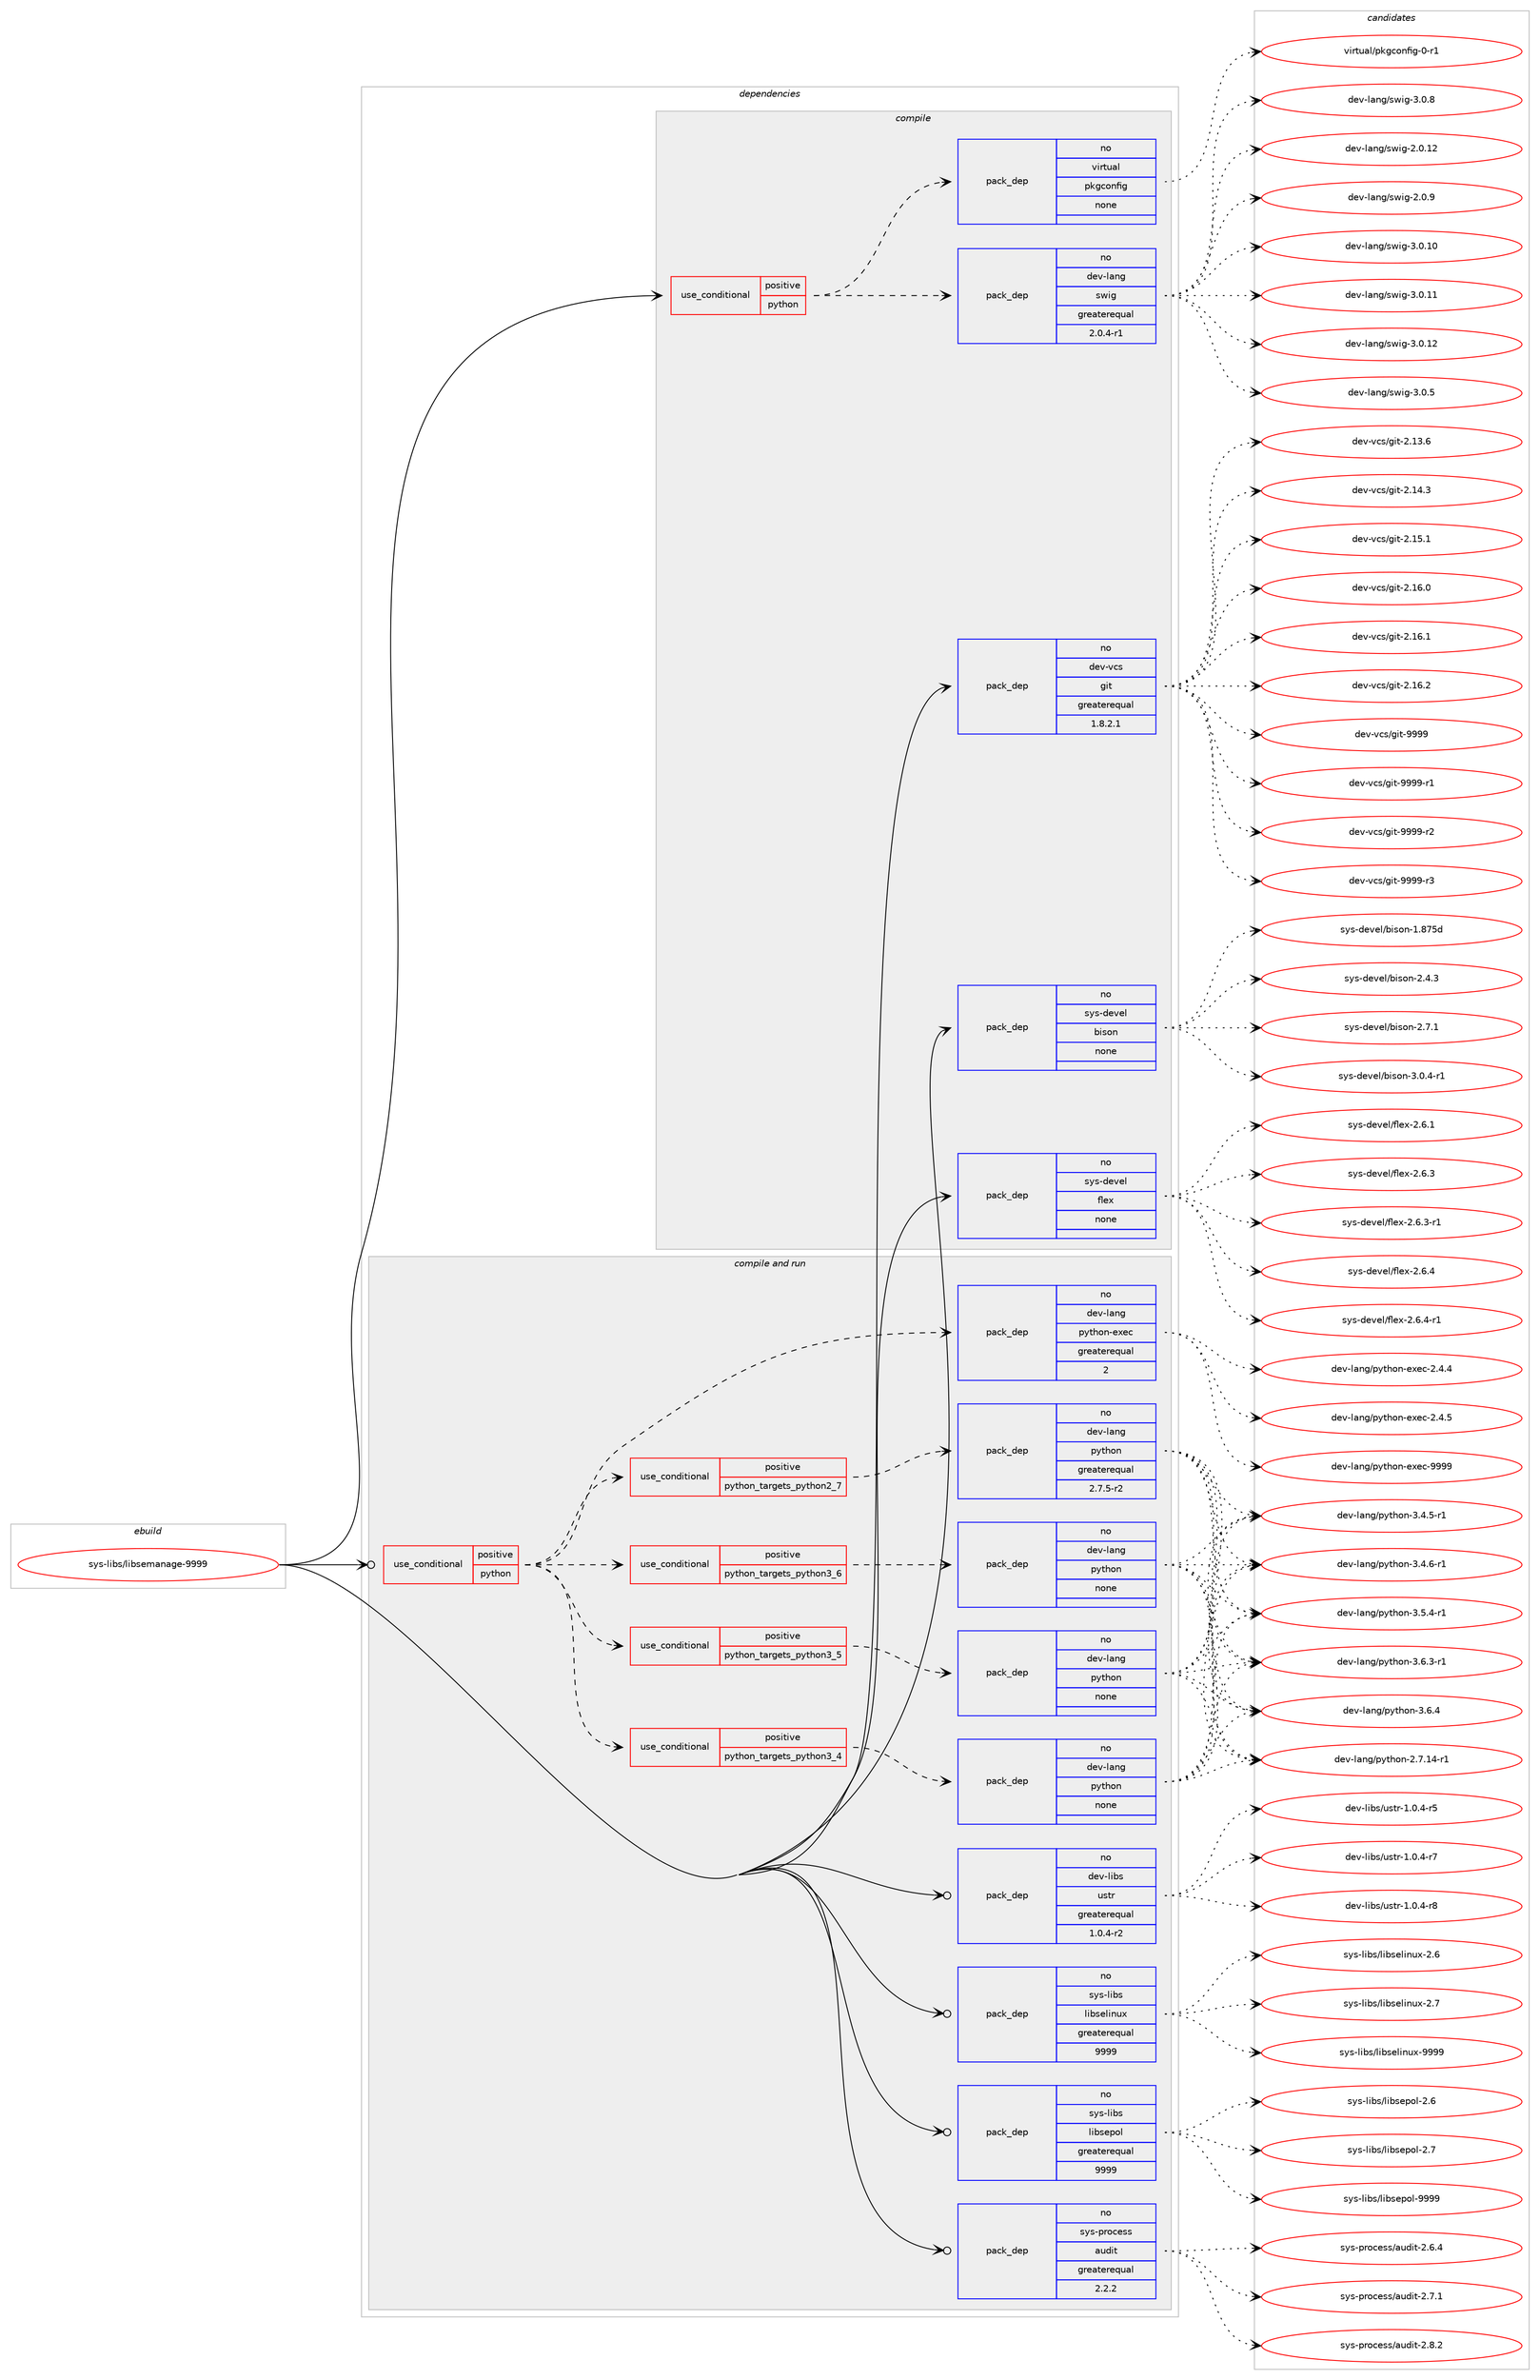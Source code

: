 digraph prolog {

# *************
# Graph options
# *************

newrank=true;
concentrate=true;
compound=true;
graph [rankdir=LR,fontname=Helvetica,fontsize=10,ranksep=1.5];#, ranksep=2.5, nodesep=0.2];
edge  [arrowhead=vee];
node  [fontname=Helvetica,fontsize=10];

# **********
# The ebuild
# **********

subgraph cluster_leftcol {
color=gray;
rank=same;
label=<<i>ebuild</i>>;
id [label="sys-libs/libsemanage-9999", color=red, width=4, href="../sys-libs/libsemanage-9999.svg"];
}

# ****************
# The dependencies
# ****************

subgraph cluster_midcol {
color=gray;
label=<<i>dependencies</i>>;
subgraph cluster_compile {
fillcolor="#eeeeee";
style=filled;
label=<<i>compile</i>>;
subgraph cond970 {
dependency8183 [label=<<TABLE BORDER="0" CELLBORDER="1" CELLSPACING="0" CELLPADDING="4"><TR><TD ROWSPAN="3" CELLPADDING="10">use_conditional</TD></TR><TR><TD>positive</TD></TR><TR><TD>python</TD></TR></TABLE>>, shape=none, color=red];
subgraph pack7149 {
dependency8184 [label=<<TABLE BORDER="0" CELLBORDER="1" CELLSPACING="0" CELLPADDING="4" WIDTH="220"><TR><TD ROWSPAN="6" CELLPADDING="30">pack_dep</TD></TR><TR><TD WIDTH="110">no</TD></TR><TR><TD>dev-lang</TD></TR><TR><TD>swig</TD></TR><TR><TD>greaterequal</TD></TR><TR><TD>2.0.4-r1</TD></TR></TABLE>>, shape=none, color=blue];
}
dependency8183:e -> dependency8184:w [weight=20,style="dashed",arrowhead="vee"];
subgraph pack7150 {
dependency8185 [label=<<TABLE BORDER="0" CELLBORDER="1" CELLSPACING="0" CELLPADDING="4" WIDTH="220"><TR><TD ROWSPAN="6" CELLPADDING="30">pack_dep</TD></TR><TR><TD WIDTH="110">no</TD></TR><TR><TD>virtual</TD></TR><TR><TD>pkgconfig</TD></TR><TR><TD>none</TD></TR><TR><TD></TD></TR></TABLE>>, shape=none, color=blue];
}
dependency8183:e -> dependency8185:w [weight=20,style="dashed",arrowhead="vee"];
}
id:e -> dependency8183:w [weight=20,style="solid",arrowhead="vee"];
subgraph pack7151 {
dependency8186 [label=<<TABLE BORDER="0" CELLBORDER="1" CELLSPACING="0" CELLPADDING="4" WIDTH="220"><TR><TD ROWSPAN="6" CELLPADDING="30">pack_dep</TD></TR><TR><TD WIDTH="110">no</TD></TR><TR><TD>dev-vcs</TD></TR><TR><TD>git</TD></TR><TR><TD>greaterequal</TD></TR><TR><TD>1.8.2.1</TD></TR></TABLE>>, shape=none, color=blue];
}
id:e -> dependency8186:w [weight=20,style="solid",arrowhead="vee"];
subgraph pack7152 {
dependency8187 [label=<<TABLE BORDER="0" CELLBORDER="1" CELLSPACING="0" CELLPADDING="4" WIDTH="220"><TR><TD ROWSPAN="6" CELLPADDING="30">pack_dep</TD></TR><TR><TD WIDTH="110">no</TD></TR><TR><TD>sys-devel</TD></TR><TR><TD>bison</TD></TR><TR><TD>none</TD></TR><TR><TD></TD></TR></TABLE>>, shape=none, color=blue];
}
id:e -> dependency8187:w [weight=20,style="solid",arrowhead="vee"];
subgraph pack7153 {
dependency8188 [label=<<TABLE BORDER="0" CELLBORDER="1" CELLSPACING="0" CELLPADDING="4" WIDTH="220"><TR><TD ROWSPAN="6" CELLPADDING="30">pack_dep</TD></TR><TR><TD WIDTH="110">no</TD></TR><TR><TD>sys-devel</TD></TR><TR><TD>flex</TD></TR><TR><TD>none</TD></TR><TR><TD></TD></TR></TABLE>>, shape=none, color=blue];
}
id:e -> dependency8188:w [weight=20,style="solid",arrowhead="vee"];
}
subgraph cluster_compileandrun {
fillcolor="#eeeeee";
style=filled;
label=<<i>compile and run</i>>;
subgraph cond971 {
dependency8189 [label=<<TABLE BORDER="0" CELLBORDER="1" CELLSPACING="0" CELLPADDING="4"><TR><TD ROWSPAN="3" CELLPADDING="10">use_conditional</TD></TR><TR><TD>positive</TD></TR><TR><TD>python</TD></TR></TABLE>>, shape=none, color=red];
subgraph cond972 {
dependency8190 [label=<<TABLE BORDER="0" CELLBORDER="1" CELLSPACING="0" CELLPADDING="4"><TR><TD ROWSPAN="3" CELLPADDING="10">use_conditional</TD></TR><TR><TD>positive</TD></TR><TR><TD>python_targets_python2_7</TD></TR></TABLE>>, shape=none, color=red];
subgraph pack7154 {
dependency8191 [label=<<TABLE BORDER="0" CELLBORDER="1" CELLSPACING="0" CELLPADDING="4" WIDTH="220"><TR><TD ROWSPAN="6" CELLPADDING="30">pack_dep</TD></TR><TR><TD WIDTH="110">no</TD></TR><TR><TD>dev-lang</TD></TR><TR><TD>python</TD></TR><TR><TD>greaterequal</TD></TR><TR><TD>2.7.5-r2</TD></TR></TABLE>>, shape=none, color=blue];
}
dependency8190:e -> dependency8191:w [weight=20,style="dashed",arrowhead="vee"];
}
dependency8189:e -> dependency8190:w [weight=20,style="dashed",arrowhead="vee"];
subgraph cond973 {
dependency8192 [label=<<TABLE BORDER="0" CELLBORDER="1" CELLSPACING="0" CELLPADDING="4"><TR><TD ROWSPAN="3" CELLPADDING="10">use_conditional</TD></TR><TR><TD>positive</TD></TR><TR><TD>python_targets_python3_4</TD></TR></TABLE>>, shape=none, color=red];
subgraph pack7155 {
dependency8193 [label=<<TABLE BORDER="0" CELLBORDER="1" CELLSPACING="0" CELLPADDING="4" WIDTH="220"><TR><TD ROWSPAN="6" CELLPADDING="30">pack_dep</TD></TR><TR><TD WIDTH="110">no</TD></TR><TR><TD>dev-lang</TD></TR><TR><TD>python</TD></TR><TR><TD>none</TD></TR><TR><TD></TD></TR></TABLE>>, shape=none, color=blue];
}
dependency8192:e -> dependency8193:w [weight=20,style="dashed",arrowhead="vee"];
}
dependency8189:e -> dependency8192:w [weight=20,style="dashed",arrowhead="vee"];
subgraph cond974 {
dependency8194 [label=<<TABLE BORDER="0" CELLBORDER="1" CELLSPACING="0" CELLPADDING="4"><TR><TD ROWSPAN="3" CELLPADDING="10">use_conditional</TD></TR><TR><TD>positive</TD></TR><TR><TD>python_targets_python3_5</TD></TR></TABLE>>, shape=none, color=red];
subgraph pack7156 {
dependency8195 [label=<<TABLE BORDER="0" CELLBORDER="1" CELLSPACING="0" CELLPADDING="4" WIDTH="220"><TR><TD ROWSPAN="6" CELLPADDING="30">pack_dep</TD></TR><TR><TD WIDTH="110">no</TD></TR><TR><TD>dev-lang</TD></TR><TR><TD>python</TD></TR><TR><TD>none</TD></TR><TR><TD></TD></TR></TABLE>>, shape=none, color=blue];
}
dependency8194:e -> dependency8195:w [weight=20,style="dashed",arrowhead="vee"];
}
dependency8189:e -> dependency8194:w [weight=20,style="dashed",arrowhead="vee"];
subgraph cond975 {
dependency8196 [label=<<TABLE BORDER="0" CELLBORDER="1" CELLSPACING="0" CELLPADDING="4"><TR><TD ROWSPAN="3" CELLPADDING="10">use_conditional</TD></TR><TR><TD>positive</TD></TR><TR><TD>python_targets_python3_6</TD></TR></TABLE>>, shape=none, color=red];
subgraph pack7157 {
dependency8197 [label=<<TABLE BORDER="0" CELLBORDER="1" CELLSPACING="0" CELLPADDING="4" WIDTH="220"><TR><TD ROWSPAN="6" CELLPADDING="30">pack_dep</TD></TR><TR><TD WIDTH="110">no</TD></TR><TR><TD>dev-lang</TD></TR><TR><TD>python</TD></TR><TR><TD>none</TD></TR><TR><TD></TD></TR></TABLE>>, shape=none, color=blue];
}
dependency8196:e -> dependency8197:w [weight=20,style="dashed",arrowhead="vee"];
}
dependency8189:e -> dependency8196:w [weight=20,style="dashed",arrowhead="vee"];
subgraph pack7158 {
dependency8198 [label=<<TABLE BORDER="0" CELLBORDER="1" CELLSPACING="0" CELLPADDING="4" WIDTH="220"><TR><TD ROWSPAN="6" CELLPADDING="30">pack_dep</TD></TR><TR><TD WIDTH="110">no</TD></TR><TR><TD>dev-lang</TD></TR><TR><TD>python-exec</TD></TR><TR><TD>greaterequal</TD></TR><TR><TD>2</TD></TR></TABLE>>, shape=none, color=blue];
}
dependency8189:e -> dependency8198:w [weight=20,style="dashed",arrowhead="vee"];
}
id:e -> dependency8189:w [weight=20,style="solid",arrowhead="odotvee"];
subgraph pack7159 {
dependency8199 [label=<<TABLE BORDER="0" CELLBORDER="1" CELLSPACING="0" CELLPADDING="4" WIDTH="220"><TR><TD ROWSPAN="6" CELLPADDING="30">pack_dep</TD></TR><TR><TD WIDTH="110">no</TD></TR><TR><TD>dev-libs</TD></TR><TR><TD>ustr</TD></TR><TR><TD>greaterequal</TD></TR><TR><TD>1.0.4-r2</TD></TR></TABLE>>, shape=none, color=blue];
}
id:e -> dependency8199:w [weight=20,style="solid",arrowhead="odotvee"];
subgraph pack7160 {
dependency8200 [label=<<TABLE BORDER="0" CELLBORDER="1" CELLSPACING="0" CELLPADDING="4" WIDTH="220"><TR><TD ROWSPAN="6" CELLPADDING="30">pack_dep</TD></TR><TR><TD WIDTH="110">no</TD></TR><TR><TD>sys-libs</TD></TR><TR><TD>libselinux</TD></TR><TR><TD>greaterequal</TD></TR><TR><TD>9999</TD></TR></TABLE>>, shape=none, color=blue];
}
id:e -> dependency8200:w [weight=20,style="solid",arrowhead="odotvee"];
subgraph pack7161 {
dependency8201 [label=<<TABLE BORDER="0" CELLBORDER="1" CELLSPACING="0" CELLPADDING="4" WIDTH="220"><TR><TD ROWSPAN="6" CELLPADDING="30">pack_dep</TD></TR><TR><TD WIDTH="110">no</TD></TR><TR><TD>sys-libs</TD></TR><TR><TD>libsepol</TD></TR><TR><TD>greaterequal</TD></TR><TR><TD>9999</TD></TR></TABLE>>, shape=none, color=blue];
}
id:e -> dependency8201:w [weight=20,style="solid",arrowhead="odotvee"];
subgraph pack7162 {
dependency8202 [label=<<TABLE BORDER="0" CELLBORDER="1" CELLSPACING="0" CELLPADDING="4" WIDTH="220"><TR><TD ROWSPAN="6" CELLPADDING="30">pack_dep</TD></TR><TR><TD WIDTH="110">no</TD></TR><TR><TD>sys-process</TD></TR><TR><TD>audit</TD></TR><TR><TD>greaterequal</TD></TR><TR><TD>2.2.2</TD></TR></TABLE>>, shape=none, color=blue];
}
id:e -> dependency8202:w [weight=20,style="solid",arrowhead="odotvee"];
}
subgraph cluster_run {
fillcolor="#eeeeee";
style=filled;
label=<<i>run</i>>;
}
}

# **************
# The candidates
# **************

subgraph cluster_choices {
rank=same;
color=gray;
label=<<i>candidates</i>>;

subgraph choice7149 {
color=black;
nodesep=1;
choice10010111845108971101034711511910510345504648464950 [label="dev-lang/swig-2.0.12", color=red, width=4,href="../dev-lang/swig-2.0.12.svg"];
choice100101118451089711010347115119105103455046484657 [label="dev-lang/swig-2.0.9", color=red, width=4,href="../dev-lang/swig-2.0.9.svg"];
choice10010111845108971101034711511910510345514648464948 [label="dev-lang/swig-3.0.10", color=red, width=4,href="../dev-lang/swig-3.0.10.svg"];
choice10010111845108971101034711511910510345514648464949 [label="dev-lang/swig-3.0.11", color=red, width=4,href="../dev-lang/swig-3.0.11.svg"];
choice10010111845108971101034711511910510345514648464950 [label="dev-lang/swig-3.0.12", color=red, width=4,href="../dev-lang/swig-3.0.12.svg"];
choice100101118451089711010347115119105103455146484653 [label="dev-lang/swig-3.0.5", color=red, width=4,href="../dev-lang/swig-3.0.5.svg"];
choice100101118451089711010347115119105103455146484656 [label="dev-lang/swig-3.0.8", color=red, width=4,href="../dev-lang/swig-3.0.8.svg"];
dependency8184:e -> choice10010111845108971101034711511910510345504648464950:w [style=dotted,weight="100"];
dependency8184:e -> choice100101118451089711010347115119105103455046484657:w [style=dotted,weight="100"];
dependency8184:e -> choice10010111845108971101034711511910510345514648464948:w [style=dotted,weight="100"];
dependency8184:e -> choice10010111845108971101034711511910510345514648464949:w [style=dotted,weight="100"];
dependency8184:e -> choice10010111845108971101034711511910510345514648464950:w [style=dotted,weight="100"];
dependency8184:e -> choice100101118451089711010347115119105103455146484653:w [style=dotted,weight="100"];
dependency8184:e -> choice100101118451089711010347115119105103455146484656:w [style=dotted,weight="100"];
}
subgraph choice7150 {
color=black;
nodesep=1;
choice11810511411611797108471121071039911111010210510345484511449 [label="virtual/pkgconfig-0-r1", color=red, width=4,href="../virtual/pkgconfig-0-r1.svg"];
dependency8185:e -> choice11810511411611797108471121071039911111010210510345484511449:w [style=dotted,weight="100"];
}
subgraph choice7151 {
color=black;
nodesep=1;
choice10010111845118991154710310511645504649514654 [label="dev-vcs/git-2.13.6", color=red, width=4,href="../dev-vcs/git-2.13.6.svg"];
choice10010111845118991154710310511645504649524651 [label="dev-vcs/git-2.14.3", color=red, width=4,href="../dev-vcs/git-2.14.3.svg"];
choice10010111845118991154710310511645504649534649 [label="dev-vcs/git-2.15.1", color=red, width=4,href="../dev-vcs/git-2.15.1.svg"];
choice10010111845118991154710310511645504649544648 [label="dev-vcs/git-2.16.0", color=red, width=4,href="../dev-vcs/git-2.16.0.svg"];
choice10010111845118991154710310511645504649544649 [label="dev-vcs/git-2.16.1", color=red, width=4,href="../dev-vcs/git-2.16.1.svg"];
choice10010111845118991154710310511645504649544650 [label="dev-vcs/git-2.16.2", color=red, width=4,href="../dev-vcs/git-2.16.2.svg"];
choice1001011184511899115471031051164557575757 [label="dev-vcs/git-9999", color=red, width=4,href="../dev-vcs/git-9999.svg"];
choice10010111845118991154710310511645575757574511449 [label="dev-vcs/git-9999-r1", color=red, width=4,href="../dev-vcs/git-9999-r1.svg"];
choice10010111845118991154710310511645575757574511450 [label="dev-vcs/git-9999-r2", color=red, width=4,href="../dev-vcs/git-9999-r2.svg"];
choice10010111845118991154710310511645575757574511451 [label="dev-vcs/git-9999-r3", color=red, width=4,href="../dev-vcs/git-9999-r3.svg"];
dependency8186:e -> choice10010111845118991154710310511645504649514654:w [style=dotted,weight="100"];
dependency8186:e -> choice10010111845118991154710310511645504649524651:w [style=dotted,weight="100"];
dependency8186:e -> choice10010111845118991154710310511645504649534649:w [style=dotted,weight="100"];
dependency8186:e -> choice10010111845118991154710310511645504649544648:w [style=dotted,weight="100"];
dependency8186:e -> choice10010111845118991154710310511645504649544649:w [style=dotted,weight="100"];
dependency8186:e -> choice10010111845118991154710310511645504649544650:w [style=dotted,weight="100"];
dependency8186:e -> choice1001011184511899115471031051164557575757:w [style=dotted,weight="100"];
dependency8186:e -> choice10010111845118991154710310511645575757574511449:w [style=dotted,weight="100"];
dependency8186:e -> choice10010111845118991154710310511645575757574511450:w [style=dotted,weight="100"];
dependency8186:e -> choice10010111845118991154710310511645575757574511451:w [style=dotted,weight="100"];
}
subgraph choice7152 {
color=black;
nodesep=1;
choice115121115451001011181011084798105115111110454946565553100 [label="sys-devel/bison-1.875d", color=red, width=4,href="../sys-devel/bison-1.875d.svg"];
choice115121115451001011181011084798105115111110455046524651 [label="sys-devel/bison-2.4.3", color=red, width=4,href="../sys-devel/bison-2.4.3.svg"];
choice115121115451001011181011084798105115111110455046554649 [label="sys-devel/bison-2.7.1", color=red, width=4,href="../sys-devel/bison-2.7.1.svg"];
choice1151211154510010111810110847981051151111104551464846524511449 [label="sys-devel/bison-3.0.4-r1", color=red, width=4,href="../sys-devel/bison-3.0.4-r1.svg"];
dependency8187:e -> choice115121115451001011181011084798105115111110454946565553100:w [style=dotted,weight="100"];
dependency8187:e -> choice115121115451001011181011084798105115111110455046524651:w [style=dotted,weight="100"];
dependency8187:e -> choice115121115451001011181011084798105115111110455046554649:w [style=dotted,weight="100"];
dependency8187:e -> choice1151211154510010111810110847981051151111104551464846524511449:w [style=dotted,weight="100"];
}
subgraph choice7153 {
color=black;
nodesep=1;
choice1151211154510010111810110847102108101120455046544649 [label="sys-devel/flex-2.6.1", color=red, width=4,href="../sys-devel/flex-2.6.1.svg"];
choice1151211154510010111810110847102108101120455046544651 [label="sys-devel/flex-2.6.3", color=red, width=4,href="../sys-devel/flex-2.6.3.svg"];
choice11512111545100101118101108471021081011204550465446514511449 [label="sys-devel/flex-2.6.3-r1", color=red, width=4,href="../sys-devel/flex-2.6.3-r1.svg"];
choice1151211154510010111810110847102108101120455046544652 [label="sys-devel/flex-2.6.4", color=red, width=4,href="../sys-devel/flex-2.6.4.svg"];
choice11512111545100101118101108471021081011204550465446524511449 [label="sys-devel/flex-2.6.4-r1", color=red, width=4,href="../sys-devel/flex-2.6.4-r1.svg"];
dependency8188:e -> choice1151211154510010111810110847102108101120455046544649:w [style=dotted,weight="100"];
dependency8188:e -> choice1151211154510010111810110847102108101120455046544651:w [style=dotted,weight="100"];
dependency8188:e -> choice11512111545100101118101108471021081011204550465446514511449:w [style=dotted,weight="100"];
dependency8188:e -> choice1151211154510010111810110847102108101120455046544652:w [style=dotted,weight="100"];
dependency8188:e -> choice11512111545100101118101108471021081011204550465446524511449:w [style=dotted,weight="100"];
}
subgraph choice7154 {
color=black;
nodesep=1;
choice100101118451089711010347112121116104111110455046554649524511449 [label="dev-lang/python-2.7.14-r1", color=red, width=4,href="../dev-lang/python-2.7.14-r1.svg"];
choice1001011184510897110103471121211161041111104551465246534511449 [label="dev-lang/python-3.4.5-r1", color=red, width=4,href="../dev-lang/python-3.4.5-r1.svg"];
choice1001011184510897110103471121211161041111104551465246544511449 [label="dev-lang/python-3.4.6-r1", color=red, width=4,href="../dev-lang/python-3.4.6-r1.svg"];
choice1001011184510897110103471121211161041111104551465346524511449 [label="dev-lang/python-3.5.4-r1", color=red, width=4,href="../dev-lang/python-3.5.4-r1.svg"];
choice1001011184510897110103471121211161041111104551465446514511449 [label="dev-lang/python-3.6.3-r1", color=red, width=4,href="../dev-lang/python-3.6.3-r1.svg"];
choice100101118451089711010347112121116104111110455146544652 [label="dev-lang/python-3.6.4", color=red, width=4,href="../dev-lang/python-3.6.4.svg"];
dependency8191:e -> choice100101118451089711010347112121116104111110455046554649524511449:w [style=dotted,weight="100"];
dependency8191:e -> choice1001011184510897110103471121211161041111104551465246534511449:w [style=dotted,weight="100"];
dependency8191:e -> choice1001011184510897110103471121211161041111104551465246544511449:w [style=dotted,weight="100"];
dependency8191:e -> choice1001011184510897110103471121211161041111104551465346524511449:w [style=dotted,weight="100"];
dependency8191:e -> choice1001011184510897110103471121211161041111104551465446514511449:w [style=dotted,weight="100"];
dependency8191:e -> choice100101118451089711010347112121116104111110455146544652:w [style=dotted,weight="100"];
}
subgraph choice7155 {
color=black;
nodesep=1;
choice100101118451089711010347112121116104111110455046554649524511449 [label="dev-lang/python-2.7.14-r1", color=red, width=4,href="../dev-lang/python-2.7.14-r1.svg"];
choice1001011184510897110103471121211161041111104551465246534511449 [label="dev-lang/python-3.4.5-r1", color=red, width=4,href="../dev-lang/python-3.4.5-r1.svg"];
choice1001011184510897110103471121211161041111104551465246544511449 [label="dev-lang/python-3.4.6-r1", color=red, width=4,href="../dev-lang/python-3.4.6-r1.svg"];
choice1001011184510897110103471121211161041111104551465346524511449 [label="dev-lang/python-3.5.4-r1", color=red, width=4,href="../dev-lang/python-3.5.4-r1.svg"];
choice1001011184510897110103471121211161041111104551465446514511449 [label="dev-lang/python-3.6.3-r1", color=red, width=4,href="../dev-lang/python-3.6.3-r1.svg"];
choice100101118451089711010347112121116104111110455146544652 [label="dev-lang/python-3.6.4", color=red, width=4,href="../dev-lang/python-3.6.4.svg"];
dependency8193:e -> choice100101118451089711010347112121116104111110455046554649524511449:w [style=dotted,weight="100"];
dependency8193:e -> choice1001011184510897110103471121211161041111104551465246534511449:w [style=dotted,weight="100"];
dependency8193:e -> choice1001011184510897110103471121211161041111104551465246544511449:w [style=dotted,weight="100"];
dependency8193:e -> choice1001011184510897110103471121211161041111104551465346524511449:w [style=dotted,weight="100"];
dependency8193:e -> choice1001011184510897110103471121211161041111104551465446514511449:w [style=dotted,weight="100"];
dependency8193:e -> choice100101118451089711010347112121116104111110455146544652:w [style=dotted,weight="100"];
}
subgraph choice7156 {
color=black;
nodesep=1;
choice100101118451089711010347112121116104111110455046554649524511449 [label="dev-lang/python-2.7.14-r1", color=red, width=4,href="../dev-lang/python-2.7.14-r1.svg"];
choice1001011184510897110103471121211161041111104551465246534511449 [label="dev-lang/python-3.4.5-r1", color=red, width=4,href="../dev-lang/python-3.4.5-r1.svg"];
choice1001011184510897110103471121211161041111104551465246544511449 [label="dev-lang/python-3.4.6-r1", color=red, width=4,href="../dev-lang/python-3.4.6-r1.svg"];
choice1001011184510897110103471121211161041111104551465346524511449 [label="dev-lang/python-3.5.4-r1", color=red, width=4,href="../dev-lang/python-3.5.4-r1.svg"];
choice1001011184510897110103471121211161041111104551465446514511449 [label="dev-lang/python-3.6.3-r1", color=red, width=4,href="../dev-lang/python-3.6.3-r1.svg"];
choice100101118451089711010347112121116104111110455146544652 [label="dev-lang/python-3.6.4", color=red, width=4,href="../dev-lang/python-3.6.4.svg"];
dependency8195:e -> choice100101118451089711010347112121116104111110455046554649524511449:w [style=dotted,weight="100"];
dependency8195:e -> choice1001011184510897110103471121211161041111104551465246534511449:w [style=dotted,weight="100"];
dependency8195:e -> choice1001011184510897110103471121211161041111104551465246544511449:w [style=dotted,weight="100"];
dependency8195:e -> choice1001011184510897110103471121211161041111104551465346524511449:w [style=dotted,weight="100"];
dependency8195:e -> choice1001011184510897110103471121211161041111104551465446514511449:w [style=dotted,weight="100"];
dependency8195:e -> choice100101118451089711010347112121116104111110455146544652:w [style=dotted,weight="100"];
}
subgraph choice7157 {
color=black;
nodesep=1;
choice100101118451089711010347112121116104111110455046554649524511449 [label="dev-lang/python-2.7.14-r1", color=red, width=4,href="../dev-lang/python-2.7.14-r1.svg"];
choice1001011184510897110103471121211161041111104551465246534511449 [label="dev-lang/python-3.4.5-r1", color=red, width=4,href="../dev-lang/python-3.4.5-r1.svg"];
choice1001011184510897110103471121211161041111104551465246544511449 [label="dev-lang/python-3.4.6-r1", color=red, width=4,href="../dev-lang/python-3.4.6-r1.svg"];
choice1001011184510897110103471121211161041111104551465346524511449 [label="dev-lang/python-3.5.4-r1", color=red, width=4,href="../dev-lang/python-3.5.4-r1.svg"];
choice1001011184510897110103471121211161041111104551465446514511449 [label="dev-lang/python-3.6.3-r1", color=red, width=4,href="../dev-lang/python-3.6.3-r1.svg"];
choice100101118451089711010347112121116104111110455146544652 [label="dev-lang/python-3.6.4", color=red, width=4,href="../dev-lang/python-3.6.4.svg"];
dependency8197:e -> choice100101118451089711010347112121116104111110455046554649524511449:w [style=dotted,weight="100"];
dependency8197:e -> choice1001011184510897110103471121211161041111104551465246534511449:w [style=dotted,weight="100"];
dependency8197:e -> choice1001011184510897110103471121211161041111104551465246544511449:w [style=dotted,weight="100"];
dependency8197:e -> choice1001011184510897110103471121211161041111104551465346524511449:w [style=dotted,weight="100"];
dependency8197:e -> choice1001011184510897110103471121211161041111104551465446514511449:w [style=dotted,weight="100"];
dependency8197:e -> choice100101118451089711010347112121116104111110455146544652:w [style=dotted,weight="100"];
}
subgraph choice7158 {
color=black;
nodesep=1;
choice1001011184510897110103471121211161041111104510112010199455046524652 [label="dev-lang/python-exec-2.4.4", color=red, width=4,href="../dev-lang/python-exec-2.4.4.svg"];
choice1001011184510897110103471121211161041111104510112010199455046524653 [label="dev-lang/python-exec-2.4.5", color=red, width=4,href="../dev-lang/python-exec-2.4.5.svg"];
choice10010111845108971101034711212111610411111045101120101994557575757 [label="dev-lang/python-exec-9999", color=red, width=4,href="../dev-lang/python-exec-9999.svg"];
dependency8198:e -> choice1001011184510897110103471121211161041111104510112010199455046524652:w [style=dotted,weight="100"];
dependency8198:e -> choice1001011184510897110103471121211161041111104510112010199455046524653:w [style=dotted,weight="100"];
dependency8198:e -> choice10010111845108971101034711212111610411111045101120101994557575757:w [style=dotted,weight="100"];
}
subgraph choice7159 {
color=black;
nodesep=1;
choice1001011184510810598115471171151161144549464846524511453 [label="dev-libs/ustr-1.0.4-r5", color=red, width=4,href="../dev-libs/ustr-1.0.4-r5.svg"];
choice1001011184510810598115471171151161144549464846524511455 [label="dev-libs/ustr-1.0.4-r7", color=red, width=4,href="../dev-libs/ustr-1.0.4-r7.svg"];
choice1001011184510810598115471171151161144549464846524511456 [label="dev-libs/ustr-1.0.4-r8", color=red, width=4,href="../dev-libs/ustr-1.0.4-r8.svg"];
dependency8199:e -> choice1001011184510810598115471171151161144549464846524511453:w [style=dotted,weight="100"];
dependency8199:e -> choice1001011184510810598115471171151161144549464846524511455:w [style=dotted,weight="100"];
dependency8199:e -> choice1001011184510810598115471171151161144549464846524511456:w [style=dotted,weight="100"];
}
subgraph choice7160 {
color=black;
nodesep=1;
choice1151211154510810598115471081059811510110810511011712045504654 [label="sys-libs/libselinux-2.6", color=red, width=4,href="../sys-libs/libselinux-2.6.svg"];
choice1151211154510810598115471081059811510110810511011712045504655 [label="sys-libs/libselinux-2.7", color=red, width=4,href="../sys-libs/libselinux-2.7.svg"];
choice115121115451081059811547108105981151011081051101171204557575757 [label="sys-libs/libselinux-9999", color=red, width=4,href="../sys-libs/libselinux-9999.svg"];
dependency8200:e -> choice1151211154510810598115471081059811510110810511011712045504654:w [style=dotted,weight="100"];
dependency8200:e -> choice1151211154510810598115471081059811510110810511011712045504655:w [style=dotted,weight="100"];
dependency8200:e -> choice115121115451081059811547108105981151011081051101171204557575757:w [style=dotted,weight="100"];
}
subgraph choice7161 {
color=black;
nodesep=1;
choice1151211154510810598115471081059811510111211110845504654 [label="sys-libs/libsepol-2.6", color=red, width=4,href="../sys-libs/libsepol-2.6.svg"];
choice1151211154510810598115471081059811510111211110845504655 [label="sys-libs/libsepol-2.7", color=red, width=4,href="../sys-libs/libsepol-2.7.svg"];
choice115121115451081059811547108105981151011121111084557575757 [label="sys-libs/libsepol-9999", color=red, width=4,href="../sys-libs/libsepol-9999.svg"];
dependency8201:e -> choice1151211154510810598115471081059811510111211110845504654:w [style=dotted,weight="100"];
dependency8201:e -> choice1151211154510810598115471081059811510111211110845504655:w [style=dotted,weight="100"];
dependency8201:e -> choice115121115451081059811547108105981151011121111084557575757:w [style=dotted,weight="100"];
}
subgraph choice7162 {
color=black;
nodesep=1;
choice11512111545112114111991011151154797117100105116455046544652 [label="sys-process/audit-2.6.4", color=red, width=4,href="../sys-process/audit-2.6.4.svg"];
choice11512111545112114111991011151154797117100105116455046554649 [label="sys-process/audit-2.7.1", color=red, width=4,href="../sys-process/audit-2.7.1.svg"];
choice11512111545112114111991011151154797117100105116455046564650 [label="sys-process/audit-2.8.2", color=red, width=4,href="../sys-process/audit-2.8.2.svg"];
dependency8202:e -> choice11512111545112114111991011151154797117100105116455046544652:w [style=dotted,weight="100"];
dependency8202:e -> choice11512111545112114111991011151154797117100105116455046554649:w [style=dotted,weight="100"];
dependency8202:e -> choice11512111545112114111991011151154797117100105116455046564650:w [style=dotted,weight="100"];
}
}

}

